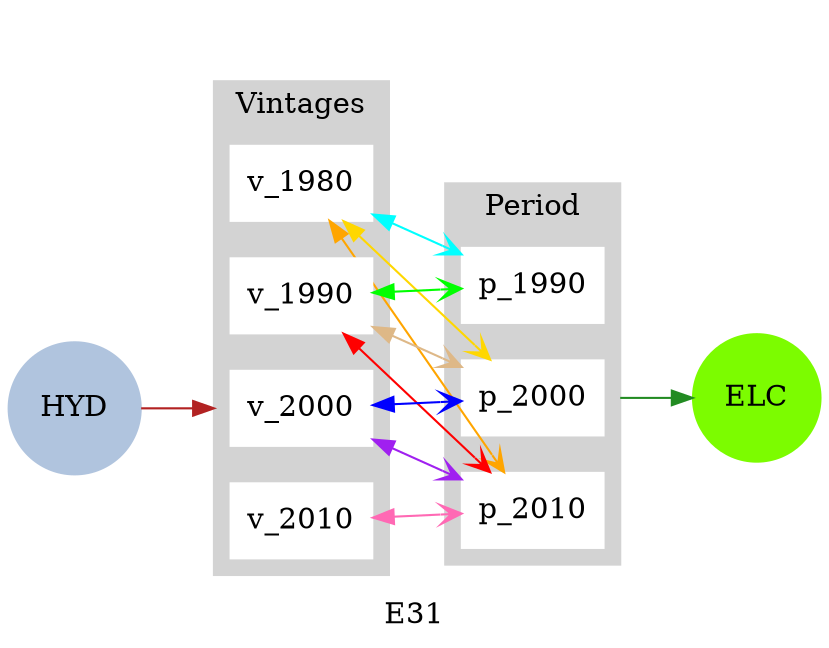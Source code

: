 strict digraph model {
	label = "E31" ;

	bgcolor     = "transparent" ;
	color       = "black" ;
	compound    = "True" ;
	concentrate = "True" ;
	rankdir     = "LR" ;
	splines     = "False" ;

	node [ shape="box", style="filled" ];

	edge [
	  arrowhead  = "vee",
	  decorate   = "True",
	  dir        = "both",
	  fontsize   = "8",
	  label      = "   ",
	  labelfloat = "false",
	  labelfontcolor = "lightgreen",
	  len        = "2",
	  weight     = "0.5"
	];

	subgraph cluster_vintage {
		label = "Vintages" ;

		color = "lightgrey" ;
		style = "filled";
		href  = "../simple_model.svg" ;

		node [ color="white" ]

		"v_1980" ;
		"v_1990" ;
		"v_2000" ;
		"v_2010" ;
	}

	subgraph cluster_period {
		label = "Period" ;
		color = "lightgrey" ;
		style = "filled" ;
		href  = "../simple_model.svg" ;

		node [ color="white" ]

		"p_1990" ;
		"p_2000" ;
		"p_2010" ;
	}

	subgraph energy_carriers {
		node [ shape="circle" ] ;

	  // Beginning nodes
		"ELC" [ color="lawngreen", href="../commodities/commodity_ELC.svg" ] ;

	  // Ending nodes
		"HYD" [ color="lightsteelblue", href="../commodities/commodity_HYD.svg" ] ;
	}

	subgraph external_edges {
		edge [ arrowhead="normal", dir="forward" ] ;

		"HYD"    -> "v_2000" [ color="firebrick", lhead="cluster_vintage" ] ;
		"p_2000" -> "ELC"    [ color="forestgreen", ltail="cluster_period" ] ;
	}

	subgraph internal_edges {
		// edges between vintages and periods
		"v_1980" -> "p_1990" [ color="cyan" ] ;
		"v_1980" -> "p_2000" [ color="gold" ] ;
		"v_1980" -> "p_2010" [ color="orange" ] ;
		"v_1990" -> "p_1990" [ color="green" ] ;
		"v_1990" -> "p_2000" [ color="burlywood" ] ;
		"v_1990" -> "p_2010" [ color="red" ] ;
		"v_2000" -> "p_2000" [ color="blue" ] ;
		"v_2000" -> "p_2010" [ color="purple" ] ;
		"v_2010" -> "p_2010" [ color="hotpink" ] ;
	}
}
